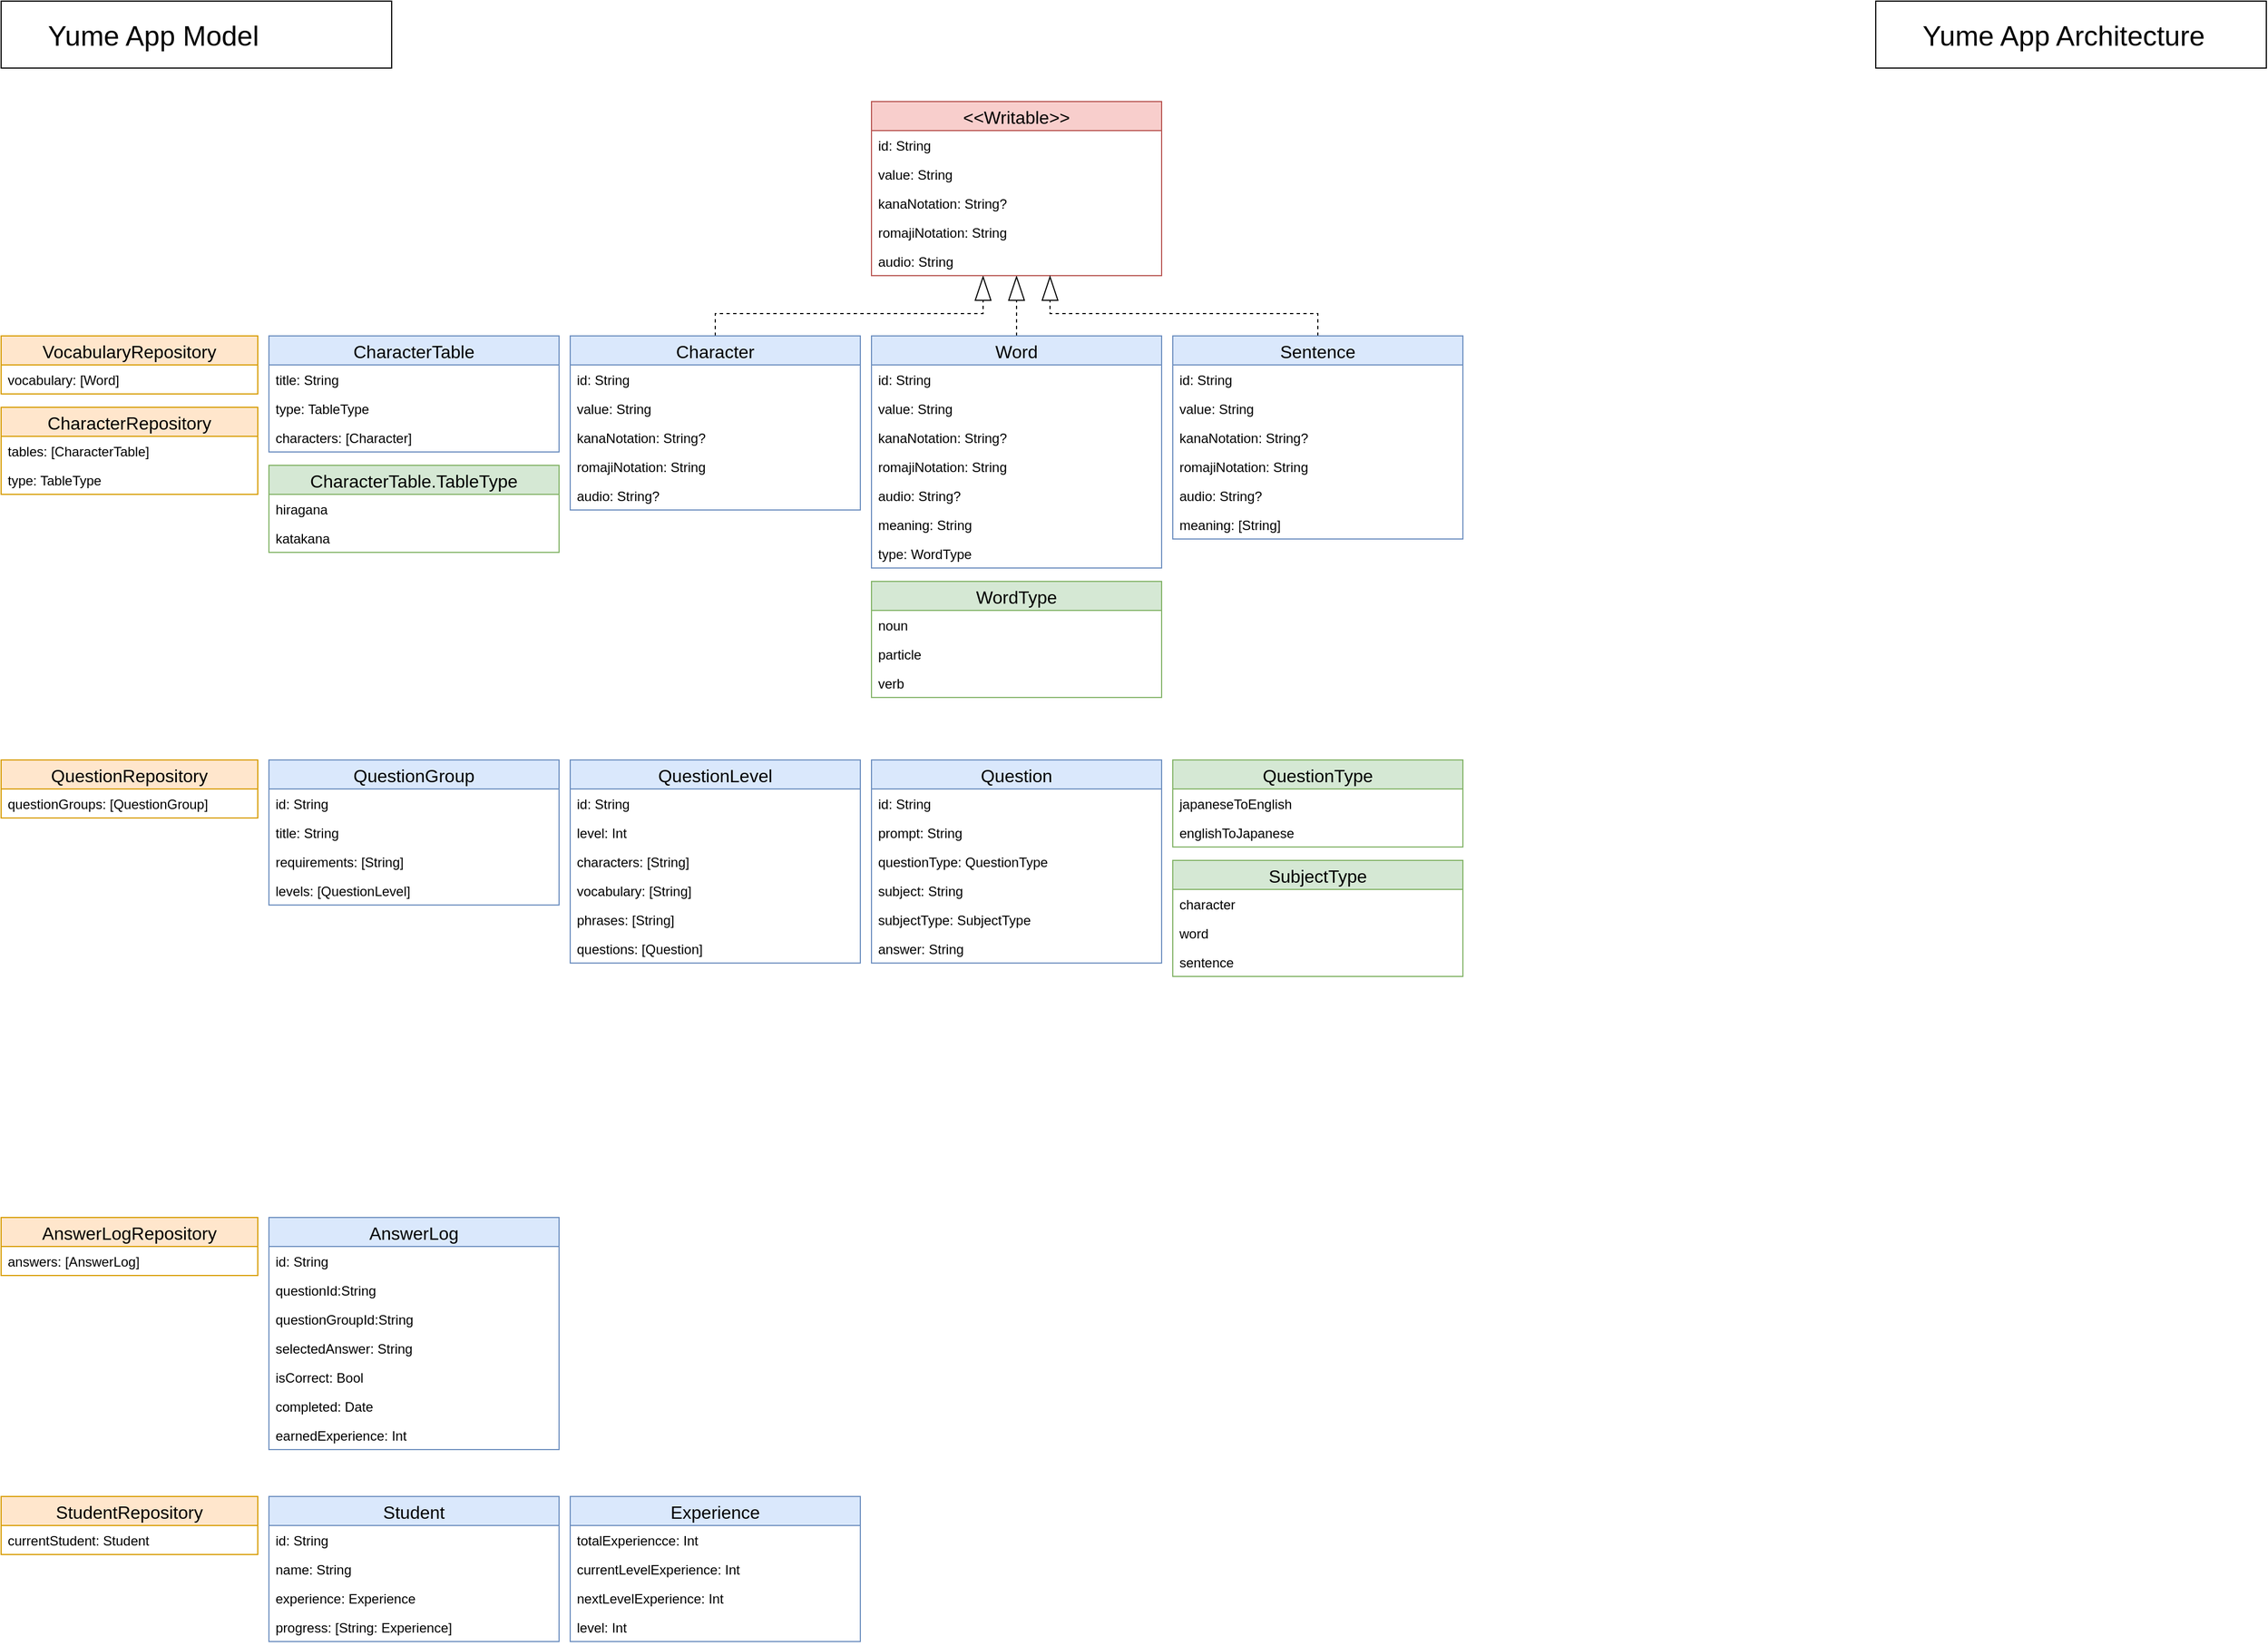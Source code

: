<mxfile version="12.6.4" type="github"><diagram id="8ukho09movLcisT_4IBn" name="Page-1"><mxGraphModel dx="1650" dy="948" grid="1" gridSize="10" guides="1" tooltips="1" connect="1" arrows="1" fold="1" page="1" pageScale="1" pageWidth="2550" pageHeight="1100" math="0" shadow="0"><root><mxCell id="0"/><mxCell id="1" parent="0"/><mxCell id="_fTM95hlGBz86pGKNipH-49" style="edgeStyle=orthogonalEdgeStyle;rounded=0;orthogonalLoop=1;jettySize=auto;html=1;fontSize=25;dashed=1;endArrow=blockThin;endFill=0;endSize=20;" parent="1" source="_fTM95hlGBz86pGKNipH-1" target="_fTM95hlGBz86pGKNipH-36" edge="1"><mxGeometry relative="1" as="geometry"><Array as="points"><mxPoint x="660" y="300"/><mxPoint x="900" y="300"/></Array></mxGeometry></mxCell><mxCell id="_fTM95hlGBz86pGKNipH-1" value="Character" style="swimlane;fontStyle=0;childLayout=stackLayout;horizontal=1;startSize=26;horizontalStack=0;resizeParent=1;resizeParentMax=0;resizeLast=0;collapsible=1;marginBottom=0;fillColor=#dae8fc;strokeColor=#6c8ebf;fontSize=16;" parent="1" vertex="1"><mxGeometry x="530" y="320" width="260" height="156" as="geometry"/></mxCell><mxCell id="_fTM95hlGBz86pGKNipH-17" value="id: String" style="text;align=left;verticalAlign=top;spacingLeft=4;spacingRight=4;overflow=hidden;rotatable=0;points=[[0,0.5],[1,0.5]];portConstraint=eastwest;" parent="_fTM95hlGBz86pGKNipH-1" vertex="1"><mxGeometry y="26" width="260" height="26" as="geometry"/></mxCell><mxCell id="_fTM95hlGBz86pGKNipH-19" value="value: String" style="text;align=left;verticalAlign=top;spacingLeft=4;spacingRight=4;overflow=hidden;rotatable=0;points=[[0,0.5],[1,0.5]];portConstraint=eastwest;" parent="_fTM95hlGBz86pGKNipH-1" vertex="1"><mxGeometry y="52" width="260" height="26" as="geometry"/></mxCell><mxCell id="_fTM95hlGBz86pGKNipH-20" value="kanaNotation: String?" style="text;align=left;verticalAlign=top;spacingLeft=4;spacingRight=4;overflow=hidden;rotatable=0;points=[[0,0.5],[1,0.5]];portConstraint=eastwest;" parent="_fTM95hlGBz86pGKNipH-1" vertex="1"><mxGeometry y="78" width="260" height="26" as="geometry"/></mxCell><mxCell id="_fTM95hlGBz86pGKNipH-18" value="romajiNotation: String" style="text;align=left;verticalAlign=top;spacingLeft=4;spacingRight=4;overflow=hidden;rotatable=0;points=[[0,0.5],[1,0.5]];portConstraint=eastwest;" parent="_fTM95hlGBz86pGKNipH-1" vertex="1"><mxGeometry y="104" width="260" height="26" as="geometry"/></mxCell><mxCell id="_fTM95hlGBz86pGKNipH-21" value="audio: String?" style="text;align=left;verticalAlign=top;spacingLeft=4;spacingRight=4;overflow=hidden;rotatable=0;points=[[0,0.5],[1,0.5]];portConstraint=eastwest;" parent="_fTM95hlGBz86pGKNipH-1" vertex="1"><mxGeometry y="130" width="260" height="26" as="geometry"/></mxCell><mxCell id="_fTM95hlGBz86pGKNipH-50" style="edgeStyle=orthogonalEdgeStyle;rounded=0;orthogonalLoop=1;jettySize=auto;html=1;fontSize=25;dashed=1;endArrow=blockThin;endFill=0;endSize=20;exitX=0.5;exitY=0;exitDx=0;exitDy=0;" parent="1" source="_fTM95hlGBz86pGKNipH-5" target="_fTM95hlGBz86pGKNipH-36" edge="1"><mxGeometry relative="1" as="geometry"><Array as="points"><mxPoint x="930" y="320"/><mxPoint x="930" y="320"/></Array></mxGeometry></mxCell><mxCell id="_fTM95hlGBz86pGKNipH-5" value="Word" style="swimlane;fontStyle=0;childLayout=stackLayout;horizontal=1;startSize=26;horizontalStack=0;resizeParent=1;resizeParentMax=0;resizeLast=0;collapsible=1;marginBottom=0;fillColor=#dae8fc;strokeColor=#6c8ebf;fontSize=16;" parent="1" vertex="1"><mxGeometry x="800" y="320" width="260" height="208" as="geometry"/></mxCell><mxCell id="_fTM95hlGBz86pGKNipH-6" value="id: String" style="text;align=left;verticalAlign=top;spacingLeft=4;spacingRight=4;overflow=hidden;rotatable=0;points=[[0,0.5],[1,0.5]];portConstraint=eastwest;" parent="_fTM95hlGBz86pGKNipH-5" vertex="1"><mxGeometry y="26" width="260" height="26" as="geometry"/></mxCell><mxCell id="VTPUq92XnDuq-sjGf8QF-19" value="value: String" style="text;align=left;verticalAlign=top;spacingLeft=4;spacingRight=4;overflow=hidden;rotatable=0;points=[[0,0.5],[1,0.5]];portConstraint=eastwest;" parent="_fTM95hlGBz86pGKNipH-5" vertex="1"><mxGeometry y="52" width="260" height="26" as="geometry"/></mxCell><mxCell id="_fTM95hlGBz86pGKNipH-7" value="kanaNotation: String?" style="text;align=left;verticalAlign=top;spacingLeft=4;spacingRight=4;overflow=hidden;rotatable=0;points=[[0,0.5],[1,0.5]];portConstraint=eastwest;" parent="_fTM95hlGBz86pGKNipH-5" vertex="1"><mxGeometry y="78" width="260" height="26" as="geometry"/></mxCell><mxCell id="_fTM95hlGBz86pGKNipH-14" value="romajiNotation: String" style="text;align=left;verticalAlign=top;spacingLeft=4;spacingRight=4;overflow=hidden;rotatable=0;points=[[0,0.5],[1,0.5]];portConstraint=eastwest;" parent="_fTM95hlGBz86pGKNipH-5" vertex="1"><mxGeometry y="104" width="260" height="26" as="geometry"/></mxCell><mxCell id="_fTM95hlGBz86pGKNipH-13" value="audio: String?" style="text;align=left;verticalAlign=top;spacingLeft=4;spacingRight=4;overflow=hidden;rotatable=0;points=[[0,0.5],[1,0.5]];portConstraint=eastwest;" parent="_fTM95hlGBz86pGKNipH-5" vertex="1"><mxGeometry y="130" width="260" height="26" as="geometry"/></mxCell><mxCell id="_fTM95hlGBz86pGKNipH-22" value="meaning: String&#xA;" style="text;align=left;verticalAlign=top;spacingLeft=4;spacingRight=4;overflow=hidden;rotatable=0;points=[[0,0.5],[1,0.5]];portConstraint=eastwest;" parent="_fTM95hlGBz86pGKNipH-5" vertex="1"><mxGeometry y="156" width="260" height="26" as="geometry"/></mxCell><mxCell id="VTPUq92XnDuq-sjGf8QF-28" value="type: WordType" style="text;align=left;verticalAlign=top;spacingLeft=4;spacingRight=4;overflow=hidden;rotatable=0;points=[[0,0.5],[1,0.5]];portConstraint=eastwest;" parent="_fTM95hlGBz86pGKNipH-5" vertex="1"><mxGeometry y="182" width="260" height="26" as="geometry"/></mxCell><mxCell id="_fTM95hlGBz86pGKNipH-32" value="WordType" style="swimlane;fontStyle=0;childLayout=stackLayout;horizontal=1;startSize=26;horizontalStack=0;resizeParent=1;resizeParentMax=0;resizeLast=0;collapsible=1;marginBottom=0;fillColor=#d5e8d4;strokeColor=#82b366;fontSize=16;" parent="1" vertex="1"><mxGeometry x="800" y="540" width="260" height="104" as="geometry"/></mxCell><mxCell id="_fTM95hlGBz86pGKNipH-33" value="noun" style="text;align=left;verticalAlign=top;spacingLeft=4;spacingRight=4;overflow=hidden;rotatable=0;points=[[0,0.5],[1,0.5]];portConstraint=eastwest;" parent="_fTM95hlGBz86pGKNipH-32" vertex="1"><mxGeometry y="26" width="260" height="26" as="geometry"/></mxCell><mxCell id="_fTM95hlGBz86pGKNipH-34" value="particle" style="text;align=left;verticalAlign=top;spacingLeft=4;spacingRight=4;overflow=hidden;rotatable=0;points=[[0,0.5],[1,0.5]];portConstraint=eastwest;" parent="_fTM95hlGBz86pGKNipH-32" vertex="1"><mxGeometry y="52" width="260" height="26" as="geometry"/></mxCell><mxCell id="_fTM95hlGBz86pGKNipH-35" value="verb" style="text;align=left;verticalAlign=top;spacingLeft=4;spacingRight=4;overflow=hidden;rotatable=0;points=[[0,0.5],[1,0.5]];portConstraint=eastwest;" parent="_fTM95hlGBz86pGKNipH-32" vertex="1"><mxGeometry y="78" width="260" height="26" as="geometry"/></mxCell><mxCell id="_fTM95hlGBz86pGKNipH-36" value="&lt;&lt;Writable&gt;&gt;" style="swimlane;fontStyle=0;childLayout=stackLayout;horizontal=1;startSize=26;fillColor=#f8cecc;horizontalStack=0;resizeParent=1;resizeParentMax=0;resizeLast=0;collapsible=1;marginBottom=0;strokeColor=#b85450;fontSize=16;" parent="1" vertex="1"><mxGeometry x="800" y="110" width="260" height="156" as="geometry"/></mxCell><mxCell id="_fTM95hlGBz86pGKNipH-37" value="id: String" style="text;strokeColor=none;fillColor=none;align=left;verticalAlign=top;spacingLeft=4;spacingRight=4;overflow=hidden;rotatable=0;points=[[0,0.5],[1,0.5]];portConstraint=eastwest;" parent="_fTM95hlGBz86pGKNipH-36" vertex="1"><mxGeometry y="26" width="260" height="26" as="geometry"/></mxCell><mxCell id="_fTM95hlGBz86pGKNipH-38" value="value: String" style="text;strokeColor=none;fillColor=none;align=left;verticalAlign=top;spacingLeft=4;spacingRight=4;overflow=hidden;rotatable=0;points=[[0,0.5],[1,0.5]];portConstraint=eastwest;" parent="_fTM95hlGBz86pGKNipH-36" vertex="1"><mxGeometry y="52" width="260" height="26" as="geometry"/></mxCell><mxCell id="_fTM95hlGBz86pGKNipH-39" value="kanaNotation: String?" style="text;strokeColor=none;fillColor=none;align=left;verticalAlign=top;spacingLeft=4;spacingRight=4;overflow=hidden;rotatable=0;points=[[0,0.5],[1,0.5]];portConstraint=eastwest;" parent="_fTM95hlGBz86pGKNipH-36" vertex="1"><mxGeometry y="78" width="260" height="26" as="geometry"/></mxCell><mxCell id="_fTM95hlGBz86pGKNipH-40" value="romajiNotation: String" style="text;strokeColor=none;fillColor=none;align=left;verticalAlign=top;spacingLeft=4;spacingRight=4;overflow=hidden;rotatable=0;points=[[0,0.5],[1,0.5]];portConstraint=eastwest;" parent="_fTM95hlGBz86pGKNipH-36" vertex="1"><mxGeometry y="104" width="260" height="26" as="geometry"/></mxCell><mxCell id="_fTM95hlGBz86pGKNipH-41" value="audio: String" style="text;strokeColor=none;fillColor=none;align=left;verticalAlign=top;spacingLeft=4;spacingRight=4;overflow=hidden;rotatable=0;points=[[0,0.5],[1,0.5]];portConstraint=eastwest;" parent="_fTM95hlGBz86pGKNipH-36" vertex="1"><mxGeometry y="130" width="260" height="26" as="geometry"/></mxCell><mxCell id="_fTM95hlGBz86pGKNipH-42" value="Yume App Model" style="rounded=0;whiteSpace=wrap;html=1;align=left;spacingLeft=40;fontSize=25;" parent="1" vertex="1"><mxGeometry x="20" y="20" width="350" height="60" as="geometry"/></mxCell><mxCell id="_fTM95hlGBz86pGKNipH-53" value="VocabularyRepository" style="swimlane;fontStyle=0;childLayout=stackLayout;horizontal=1;startSize=26;fillColor=#ffe6cc;horizontalStack=0;resizeParent=1;resizeParentMax=0;resizeLast=0;collapsible=1;marginBottom=0;fontSize=16;align=center;strokeColor=#d79b00;" parent="1" vertex="1"><mxGeometry x="20" y="320" width="230" height="52" as="geometry"/></mxCell><mxCell id="_fTM95hlGBz86pGKNipH-54" value="vocabulary: [Word]" style="text;strokeColor=none;fillColor=none;align=left;verticalAlign=top;spacingLeft=4;spacingRight=4;overflow=hidden;rotatable=0;points=[[0,0.5],[1,0.5]];portConstraint=eastwest;" parent="_fTM95hlGBz86pGKNipH-53" vertex="1"><mxGeometry y="26" width="230" height="26" as="geometry"/></mxCell><mxCell id="_fTM95hlGBz86pGKNipH-57" value="CharacterRepository" style="swimlane;fontStyle=0;childLayout=stackLayout;horizontal=1;startSize=26;fillColor=#ffe6cc;horizontalStack=0;resizeParent=1;resizeParentMax=0;resizeLast=0;collapsible=1;marginBottom=0;fontSize=16;align=center;strokeColor=#d79b00;" parent="1" vertex="1"><mxGeometry x="20" y="384" width="230" height="78" as="geometry"/></mxCell><mxCell id="_fTM95hlGBz86pGKNipH-58" value="tables: [CharacterTable]" style="text;strokeColor=none;fillColor=none;align=left;verticalAlign=top;spacingLeft=4;spacingRight=4;overflow=hidden;rotatable=0;points=[[0,0.5],[1,0.5]];portConstraint=eastwest;" parent="_fTM95hlGBz86pGKNipH-57" vertex="1"><mxGeometry y="26" width="230" height="26" as="geometry"/></mxCell><mxCell id="_fTM95hlGBz86pGKNipH-59" value="type: TableType" style="text;strokeColor=none;fillColor=none;align=left;verticalAlign=top;spacingLeft=4;spacingRight=4;overflow=hidden;rotatable=0;points=[[0,0.5],[1,0.5]];portConstraint=eastwest;" parent="_fTM95hlGBz86pGKNipH-57" vertex="1"><mxGeometry y="52" width="230" height="26" as="geometry"/></mxCell><mxCell id="_fTM95hlGBz86pGKNipH-60" value="CharacterTable.TableType" style="swimlane;fontStyle=0;childLayout=stackLayout;horizontal=1;startSize=26;horizontalStack=0;resizeParent=1;resizeParentMax=0;resizeLast=0;collapsible=1;marginBottom=0;fillColor=#d5e8d4;strokeColor=#82b366;fontSize=16;" parent="1" vertex="1"><mxGeometry x="260" y="436" width="260" height="78" as="geometry"/></mxCell><mxCell id="_fTM95hlGBz86pGKNipH-61" value="hiragana" style="text;align=left;verticalAlign=top;spacingLeft=4;spacingRight=4;overflow=hidden;rotatable=0;points=[[0,0.5],[1,0.5]];portConstraint=eastwest;" parent="_fTM95hlGBz86pGKNipH-60" vertex="1"><mxGeometry y="26" width="260" height="26" as="geometry"/></mxCell><mxCell id="_fTM95hlGBz86pGKNipH-62" value="katakana" style="text;align=left;verticalAlign=top;spacingLeft=4;spacingRight=4;overflow=hidden;rotatable=0;points=[[0,0.5],[1,0.5]];portConstraint=eastwest;" parent="_fTM95hlGBz86pGKNipH-60" vertex="1"><mxGeometry y="52" width="260" height="26" as="geometry"/></mxCell><mxCell id="_fTM95hlGBz86pGKNipH-64" value="Question" style="swimlane;fontStyle=0;childLayout=stackLayout;horizontal=1;startSize=26;horizontalStack=0;resizeParent=1;resizeParentMax=0;resizeLast=0;collapsible=1;marginBottom=0;fillColor=#dae8fc;strokeColor=#6c8ebf;fontSize=16;" parent="1" vertex="1"><mxGeometry x="800" y="700" width="260" height="182" as="geometry"/></mxCell><mxCell id="_fTM95hlGBz86pGKNipH-65" value="id: String" style="text;align=left;verticalAlign=top;spacingLeft=4;spacingRight=4;overflow=hidden;rotatable=0;points=[[0,0.5],[1,0.5]];portConstraint=eastwest;" parent="_fTM95hlGBz86pGKNipH-64" vertex="1"><mxGeometry y="26" width="260" height="26" as="geometry"/></mxCell><mxCell id="_fTM95hlGBz86pGKNipH-66" value="prompt: String" style="text;align=left;verticalAlign=top;spacingLeft=4;spacingRight=4;overflow=hidden;rotatable=0;points=[[0,0.5],[1,0.5]];portConstraint=eastwest;" parent="_fTM95hlGBz86pGKNipH-64" vertex="1"><mxGeometry y="52" width="260" height="26" as="geometry"/></mxCell><mxCell id="_fTM95hlGBz86pGKNipH-68" value="questionType: QuestionType" style="text;align=left;verticalAlign=top;spacingLeft=4;spacingRight=4;overflow=hidden;rotatable=0;points=[[0,0.5],[1,0.5]];portConstraint=eastwest;" parent="_fTM95hlGBz86pGKNipH-64" vertex="1"><mxGeometry y="78" width="260" height="26" as="geometry"/></mxCell><mxCell id="_fTM95hlGBz86pGKNipH-75" value="subject: String" style="text;align=left;verticalAlign=top;spacingLeft=4;spacingRight=4;overflow=hidden;rotatable=0;points=[[0,0.5],[1,0.5]];portConstraint=eastwest;" parent="_fTM95hlGBz86pGKNipH-64" vertex="1"><mxGeometry y="104" width="260" height="26" as="geometry"/></mxCell><mxCell id="_fTM95hlGBz86pGKNipH-82" value="subjectType: SubjectType" style="text;align=left;verticalAlign=top;spacingLeft=4;spacingRight=4;overflow=hidden;rotatable=0;points=[[0,0.5],[1,0.5]];portConstraint=eastwest;" parent="_fTM95hlGBz86pGKNipH-64" vertex="1"><mxGeometry y="130" width="260" height="26" as="geometry"/></mxCell><mxCell id="_fTM95hlGBz86pGKNipH-83" value="answer: String" style="text;align=left;verticalAlign=top;spacingLeft=4;spacingRight=4;overflow=hidden;rotatable=0;points=[[0,0.5],[1,0.5]];portConstraint=eastwest;" parent="_fTM95hlGBz86pGKNipH-64" vertex="1"><mxGeometry y="156" width="260" height="26" as="geometry"/></mxCell><mxCell id="_fTM95hlGBz86pGKNipH-71" value="SubjectType" style="swimlane;fontStyle=0;childLayout=stackLayout;horizontal=1;startSize=26;horizontalStack=0;resizeParent=1;resizeParentMax=0;resizeLast=0;collapsible=1;marginBottom=0;fillColor=#d5e8d4;strokeColor=#82b366;fontSize=16;" parent="1" vertex="1"><mxGeometry x="1070" y="790" width="260" height="104" as="geometry"/></mxCell><mxCell id="_fTM95hlGBz86pGKNipH-72" value="character" style="text;align=left;verticalAlign=top;spacingLeft=4;spacingRight=4;overflow=hidden;rotatable=0;points=[[0,0.5],[1,0.5]];portConstraint=eastwest;" parent="_fTM95hlGBz86pGKNipH-71" vertex="1"><mxGeometry y="26" width="260" height="26" as="geometry"/></mxCell><mxCell id="_fTM95hlGBz86pGKNipH-73" value="word" style="text;align=left;verticalAlign=top;spacingLeft=4;spacingRight=4;overflow=hidden;rotatable=0;points=[[0,0.5],[1,0.5]];portConstraint=eastwest;" parent="_fTM95hlGBz86pGKNipH-71" vertex="1"><mxGeometry y="52" width="260" height="26" as="geometry"/></mxCell><mxCell id="_fTM95hlGBz86pGKNipH-79" value="sentence" style="text;align=left;verticalAlign=top;spacingLeft=4;spacingRight=4;overflow=hidden;rotatable=0;points=[[0,0.5],[1,0.5]];portConstraint=eastwest;" parent="_fTM95hlGBz86pGKNipH-71" vertex="1"><mxGeometry y="78" width="260" height="26" as="geometry"/></mxCell><mxCell id="_fTM95hlGBz86pGKNipH-76" value="QuestionType" style="swimlane;fontStyle=0;childLayout=stackLayout;horizontal=1;startSize=26;horizontalStack=0;resizeParent=1;resizeParentMax=0;resizeLast=0;collapsible=1;marginBottom=0;fillColor=#d5e8d4;strokeColor=#82b366;fontSize=16;" parent="1" vertex="1"><mxGeometry x="1070" y="700" width="260" height="78" as="geometry"/></mxCell><mxCell id="_fTM95hlGBz86pGKNipH-77" value="japaneseToEnglish" style="text;align=left;verticalAlign=top;spacingLeft=4;spacingRight=4;overflow=hidden;rotatable=0;points=[[0,0.5],[1,0.5]];portConstraint=eastwest;" parent="_fTM95hlGBz86pGKNipH-76" vertex="1"><mxGeometry y="26" width="260" height="26" as="geometry"/></mxCell><mxCell id="_fTM95hlGBz86pGKNipH-78" value="englishToJapanese" style="text;align=left;verticalAlign=top;spacingLeft=4;spacingRight=4;overflow=hidden;rotatable=0;points=[[0,0.5],[1,0.5]];portConstraint=eastwest;" parent="_fTM95hlGBz86pGKNipH-76" vertex="1"><mxGeometry y="52" width="260" height="26" as="geometry"/></mxCell><mxCell id="_fTM95hlGBz86pGKNipH-84" value="QuestionGroup" style="swimlane;fontStyle=0;childLayout=stackLayout;horizontal=1;startSize=26;horizontalStack=0;resizeParent=1;resizeParentMax=0;resizeLast=0;collapsible=1;marginBottom=0;fillColor=#dae8fc;strokeColor=#6c8ebf;fontSize=16;" parent="1" vertex="1"><mxGeometry x="260" y="700" width="260" height="130" as="geometry"/></mxCell><mxCell id="_fTM95hlGBz86pGKNipH-85" value="id: String" style="text;align=left;verticalAlign=top;spacingLeft=4;spacingRight=4;overflow=hidden;rotatable=0;points=[[0,0.5],[1,0.5]];portConstraint=eastwest;" parent="_fTM95hlGBz86pGKNipH-84" vertex="1"><mxGeometry y="26" width="260" height="26" as="geometry"/></mxCell><mxCell id="_fTM95hlGBz86pGKNipH-86" value="title: String" style="text;align=left;verticalAlign=top;spacingLeft=4;spacingRight=4;overflow=hidden;rotatable=0;points=[[0,0.5],[1,0.5]];portConstraint=eastwest;" parent="_fTM95hlGBz86pGKNipH-84" vertex="1"><mxGeometry y="52" width="260" height="26" as="geometry"/></mxCell><mxCell id="VTPUq92XnDuq-sjGf8QF-44" value="requirements: [String]" style="text;align=left;verticalAlign=top;spacingLeft=4;spacingRight=4;overflow=hidden;rotatable=0;points=[[0,0.5],[1,0.5]];portConstraint=eastwest;" parent="_fTM95hlGBz86pGKNipH-84" vertex="1"><mxGeometry y="78" width="260" height="26" as="geometry"/></mxCell><mxCell id="VTPUq92XnDuq-sjGf8QF-45" value="levels: [QuestionLevel]" style="text;align=left;verticalAlign=top;spacingLeft=4;spacingRight=4;overflow=hidden;rotatable=0;points=[[0,0.5],[1,0.5]];portConstraint=eastwest;" parent="_fTM95hlGBz86pGKNipH-84" vertex="1"><mxGeometry y="104" width="260" height="26" as="geometry"/></mxCell><mxCell id="_fTM95hlGBz86pGKNipH-91" value="AnswerLog" style="swimlane;fontStyle=0;childLayout=stackLayout;horizontal=1;startSize=26;horizontalStack=0;resizeParent=1;resizeParentMax=0;resizeLast=0;collapsible=1;marginBottom=0;fillColor=#dae8fc;strokeColor=#6c8ebf;fontSize=16;" parent="1" vertex="1"><mxGeometry x="260" y="1110" width="260" height="208" as="geometry"/></mxCell><mxCell id="_fTM95hlGBz86pGKNipH-92" value="id: String" style="text;align=left;verticalAlign=top;spacingLeft=4;spacingRight=4;overflow=hidden;rotatable=0;points=[[0,0.5],[1,0.5]];portConstraint=eastwest;" parent="_fTM95hlGBz86pGKNipH-91" vertex="1"><mxGeometry y="26" width="260" height="26" as="geometry"/></mxCell><mxCell id="_fTM95hlGBz86pGKNipH-93" value="questionId:String" style="text;align=left;verticalAlign=top;spacingLeft=4;spacingRight=4;overflow=hidden;rotatable=0;points=[[0,0.5],[1,0.5]];portConstraint=eastwest;" parent="_fTM95hlGBz86pGKNipH-91" vertex="1"><mxGeometry y="52" width="260" height="26" as="geometry"/></mxCell><mxCell id="_fTM95hlGBz86pGKNipH-94" value="questionGroupId:String" style="text;align=left;verticalAlign=top;spacingLeft=4;spacingRight=4;overflow=hidden;rotatable=0;points=[[0,0.5],[1,0.5]];portConstraint=eastwest;" parent="_fTM95hlGBz86pGKNipH-91" vertex="1"><mxGeometry y="78" width="260" height="26" as="geometry"/></mxCell><mxCell id="_fTM95hlGBz86pGKNipH-95" value="selectedAnswer: String" style="text;align=left;verticalAlign=top;spacingLeft=4;spacingRight=4;overflow=hidden;rotatable=0;points=[[0,0.5],[1,0.5]];portConstraint=eastwest;" parent="_fTM95hlGBz86pGKNipH-91" vertex="1"><mxGeometry y="104" width="260" height="26" as="geometry"/></mxCell><mxCell id="_fTM95hlGBz86pGKNipH-96" value="isCorrect: Bool" style="text;align=left;verticalAlign=top;spacingLeft=4;spacingRight=4;overflow=hidden;rotatable=0;points=[[0,0.5],[1,0.5]];portConstraint=eastwest;" parent="_fTM95hlGBz86pGKNipH-91" vertex="1"><mxGeometry y="130" width="260" height="26" as="geometry"/></mxCell><mxCell id="_fTM95hlGBz86pGKNipH-97" value="completed: Date" style="text;align=left;verticalAlign=top;spacingLeft=4;spacingRight=4;overflow=hidden;rotatable=0;points=[[0,0.5],[1,0.5]];portConstraint=eastwest;" parent="_fTM95hlGBz86pGKNipH-91" vertex="1"><mxGeometry y="156" width="260" height="26" as="geometry"/></mxCell><mxCell id="_fTM95hlGBz86pGKNipH-98" value="earnedExperience: Int" style="text;align=left;verticalAlign=top;spacingLeft=4;spacingRight=4;overflow=hidden;rotatable=0;points=[[0,0.5],[1,0.5]];portConstraint=eastwest;" parent="_fTM95hlGBz86pGKNipH-91" vertex="1"><mxGeometry y="182" width="260" height="26" as="geometry"/></mxCell><mxCell id="_fTM95hlGBz86pGKNipH-99" value="QuestionRepository" style="swimlane;fontStyle=0;childLayout=stackLayout;horizontal=1;startSize=26;horizontalStack=0;resizeParent=1;resizeParentMax=0;resizeLast=0;collapsible=1;marginBottom=0;fillColor=#ffe6cc;strokeColor=#d79b00;fontSize=16;" parent="1" vertex="1"><mxGeometry x="20" y="700" width="230" height="52" as="geometry"/></mxCell><mxCell id="_fTM95hlGBz86pGKNipH-100" value="questionGroups: [QuestionGroup]" style="text;align=left;verticalAlign=top;spacingLeft=4;spacingRight=4;overflow=hidden;rotatable=0;points=[[0,0.5],[1,0.5]];portConstraint=eastwest;" parent="_fTM95hlGBz86pGKNipH-99" vertex="1"><mxGeometry y="26" width="230" height="26" as="geometry"/></mxCell><mxCell id="_fTM95hlGBz86pGKNipH-106" value="AnswerLogRepository" style="swimlane;fontStyle=0;childLayout=stackLayout;horizontal=1;startSize=26;horizontalStack=0;resizeParent=1;resizeParentMax=0;resizeLast=0;collapsible=1;marginBottom=0;fillColor=#ffe6cc;strokeColor=#d79b00;fontSize=16;" parent="1" vertex="1"><mxGeometry x="20" y="1110" width="230" height="52" as="geometry"/></mxCell><mxCell id="_fTM95hlGBz86pGKNipH-107" value="answers: [AnswerLog]" style="text;align=left;verticalAlign=top;spacingLeft=4;spacingRight=4;overflow=hidden;rotatable=0;points=[[0,0.5],[1,0.5]];portConstraint=eastwest;" parent="_fTM95hlGBz86pGKNipH-106" vertex="1"><mxGeometry y="26" width="230" height="26" as="geometry"/></mxCell><mxCell id="_fTM95hlGBz86pGKNipH-108" value="Student" style="swimlane;fontStyle=0;childLayout=stackLayout;horizontal=1;startSize=26;horizontalStack=0;resizeParent=1;resizeParentMax=0;resizeLast=0;collapsible=1;marginBottom=0;fillColor=#dae8fc;strokeColor=#6c8ebf;fontSize=16;" parent="1" vertex="1"><mxGeometry x="260" y="1360" width="260" height="130" as="geometry"/></mxCell><mxCell id="_fTM95hlGBz86pGKNipH-109" value="id: String" style="text;align=left;verticalAlign=top;spacingLeft=4;spacingRight=4;overflow=hidden;rotatable=0;points=[[0,0.5],[1,0.5]];portConstraint=eastwest;" parent="_fTM95hlGBz86pGKNipH-108" vertex="1"><mxGeometry y="26" width="260" height="26" as="geometry"/></mxCell><mxCell id="_fTM95hlGBz86pGKNipH-110" value="name: String" style="text;align=left;verticalAlign=top;spacingLeft=4;spacingRight=4;overflow=hidden;rotatable=0;points=[[0,0.5],[1,0.5]];portConstraint=eastwest;" parent="_fTM95hlGBz86pGKNipH-108" vertex="1"><mxGeometry y="52" width="260" height="26" as="geometry"/></mxCell><mxCell id="VTPUq92XnDuq-sjGf8QF-10" value="experience: Experience" style="text;align=left;verticalAlign=top;spacingLeft=4;spacingRight=4;overflow=hidden;rotatable=0;points=[[0,0.5],[1,0.5]];portConstraint=eastwest;" parent="_fTM95hlGBz86pGKNipH-108" vertex="1"><mxGeometry y="78" width="260" height="26" as="geometry"/></mxCell><mxCell id="VTPUq92XnDuq-sjGf8QF-11" value="progress: [String: Experience]" style="text;align=left;verticalAlign=top;spacingLeft=4;spacingRight=4;overflow=hidden;rotatable=0;points=[[0,0.5],[1,0.5]];portConstraint=eastwest;" parent="_fTM95hlGBz86pGKNipH-108" vertex="1"><mxGeometry y="104" width="260" height="26" as="geometry"/></mxCell><mxCell id="_fTM95hlGBz86pGKNipH-119" value="StudentRepository" style="swimlane;fontStyle=0;childLayout=stackLayout;horizontal=1;startSize=26;horizontalStack=0;resizeParent=1;resizeParentMax=0;resizeLast=0;collapsible=1;marginBottom=0;fillColor=#ffe6cc;strokeColor=#d79b00;fontSize=16;" parent="1" vertex="1"><mxGeometry x="20" y="1360" width="230" height="52" as="geometry"/></mxCell><mxCell id="_fTM95hlGBz86pGKNipH-120" value="currentStudent: Student" style="text;align=left;verticalAlign=top;spacingLeft=4;spacingRight=4;overflow=hidden;rotatable=0;points=[[0,0.5],[1,0.5]];portConstraint=eastwest;" parent="_fTM95hlGBz86pGKNipH-119" vertex="1"><mxGeometry y="26" width="230" height="26" as="geometry"/></mxCell><mxCell id="VTPUq92XnDuq-sjGf8QF-3" value="Experience" style="swimlane;fontStyle=0;childLayout=stackLayout;horizontal=1;startSize=26;horizontalStack=0;resizeParent=1;resizeParentMax=0;resizeLast=0;collapsible=1;marginBottom=0;fillColor=#dae8fc;strokeColor=#6c8ebf;fontSize=16;" parent="1" vertex="1"><mxGeometry x="530" y="1360" width="260" height="130" as="geometry"/></mxCell><mxCell id="VTPUq92XnDuq-sjGf8QF-6" value="totalExperiencce: Int" style="text;align=left;verticalAlign=top;spacingLeft=4;spacingRight=4;overflow=hidden;rotatable=0;points=[[0,0.5],[1,0.5]];portConstraint=eastwest;" parent="VTPUq92XnDuq-sjGf8QF-3" vertex="1"><mxGeometry y="26" width="260" height="26" as="geometry"/></mxCell><mxCell id="VTPUq92XnDuq-sjGf8QF-7" value="currentLevelExperience: Int" style="text;align=left;verticalAlign=top;spacingLeft=4;spacingRight=4;overflow=hidden;rotatable=0;points=[[0,0.5],[1,0.5]];portConstraint=eastwest;" parent="VTPUq92XnDuq-sjGf8QF-3" vertex="1"><mxGeometry y="52" width="260" height="26" as="geometry"/></mxCell><mxCell id="VTPUq92XnDuq-sjGf8QF-8" value="nextLevelExperience: Int" style="text;align=left;verticalAlign=top;spacingLeft=4;spacingRight=4;overflow=hidden;rotatable=0;points=[[0,0.5],[1,0.5]];portConstraint=eastwest;" parent="VTPUq92XnDuq-sjGf8QF-3" vertex="1"><mxGeometry y="78" width="260" height="26" as="geometry"/></mxCell><mxCell id="VTPUq92XnDuq-sjGf8QF-9" value="level: Int" style="text;align=left;verticalAlign=top;spacingLeft=4;spacingRight=4;overflow=hidden;rotatable=0;points=[[0,0.5],[1,0.5]];portConstraint=eastwest;" parent="VTPUq92XnDuq-sjGf8QF-3" vertex="1"><mxGeometry y="104" width="260" height="26" as="geometry"/></mxCell><mxCell id="VTPUq92XnDuq-sjGf8QF-25" style="edgeStyle=orthogonalEdgeStyle;rounded=0;orthogonalLoop=1;jettySize=auto;html=1;dashed=1;strokeWidth=1;endSize=20;endArrow=blockThin;endFill=0;jumpStyle=arc;" parent="1" source="VTPUq92XnDuq-sjGf8QF-12" target="_fTM95hlGBz86pGKNipH-36" edge="1"><mxGeometry relative="1" as="geometry"><Array as="points"><mxPoint x="1200" y="300"/><mxPoint x="960" y="300"/></Array></mxGeometry></mxCell><mxCell id="VTPUq92XnDuq-sjGf8QF-12" value="Sentence" style="swimlane;fontStyle=0;childLayout=stackLayout;horizontal=1;startSize=26;horizontalStack=0;resizeParent=1;resizeParentMax=0;resizeLast=0;collapsible=1;marginBottom=0;fillColor=#dae8fc;strokeColor=#6c8ebf;fontSize=16;" parent="1" vertex="1"><mxGeometry x="1070" y="320" width="260" height="182" as="geometry"/></mxCell><mxCell id="VTPUq92XnDuq-sjGf8QF-13" value="id: String" style="text;align=left;verticalAlign=top;spacingLeft=4;spacingRight=4;overflow=hidden;rotatable=0;points=[[0,0.5],[1,0.5]];portConstraint=eastwest;" parent="VTPUq92XnDuq-sjGf8QF-12" vertex="1"><mxGeometry y="26" width="260" height="26" as="geometry"/></mxCell><mxCell id="VTPUq92XnDuq-sjGf8QF-14" value="value: String" style="text;align=left;verticalAlign=top;spacingLeft=4;spacingRight=4;overflow=hidden;rotatable=0;points=[[0,0.5],[1,0.5]];portConstraint=eastwest;" parent="VTPUq92XnDuq-sjGf8QF-12" vertex="1"><mxGeometry y="52" width="260" height="26" as="geometry"/></mxCell><mxCell id="VTPUq92XnDuq-sjGf8QF-15" value="kanaNotation: String?" style="text;align=left;verticalAlign=top;spacingLeft=4;spacingRight=4;overflow=hidden;rotatable=0;points=[[0,0.5],[1,0.5]];portConstraint=eastwest;" parent="VTPUq92XnDuq-sjGf8QF-12" vertex="1"><mxGeometry y="78" width="260" height="26" as="geometry"/></mxCell><mxCell id="VTPUq92XnDuq-sjGf8QF-16" value="romajiNotation: String" style="text;align=left;verticalAlign=top;spacingLeft=4;spacingRight=4;overflow=hidden;rotatable=0;points=[[0,0.5],[1,0.5]];portConstraint=eastwest;" parent="VTPUq92XnDuq-sjGf8QF-12" vertex="1"><mxGeometry y="104" width="260" height="26" as="geometry"/></mxCell><mxCell id="VTPUq92XnDuq-sjGf8QF-17" value="audio: String?" style="text;align=left;verticalAlign=top;spacingLeft=4;spacingRight=4;overflow=hidden;rotatable=0;points=[[0,0.5],[1,0.5]];portConstraint=eastwest;" parent="VTPUq92XnDuq-sjGf8QF-12" vertex="1"><mxGeometry y="130" width="260" height="26" as="geometry"/></mxCell><mxCell id="VTPUq92XnDuq-sjGf8QF-18" value="meaning: [String]&#xA;" style="text;align=left;verticalAlign=top;spacingLeft=4;spacingRight=4;overflow=hidden;rotatable=0;points=[[0,0.5],[1,0.5]];portConstraint=eastwest;" parent="VTPUq92XnDuq-sjGf8QF-12" vertex="1"><mxGeometry y="156" width="260" height="26" as="geometry"/></mxCell><mxCell id="VTPUq92XnDuq-sjGf8QF-29" value="CharacterTable" style="swimlane;fontStyle=0;childLayout=stackLayout;horizontal=1;startSize=26;horizontalStack=0;resizeParent=1;resizeParentMax=0;resizeLast=0;collapsible=1;marginBottom=0;fillColor=#dae8fc;strokeColor=#6c8ebf;fontSize=16;" parent="1" vertex="1"><mxGeometry x="260" y="320" width="260" height="104" as="geometry"/></mxCell><mxCell id="VTPUq92XnDuq-sjGf8QF-30" value="title: String" style="text;align=left;verticalAlign=top;spacingLeft=4;spacingRight=4;overflow=hidden;rotatable=0;points=[[0,0.5],[1,0.5]];portConstraint=eastwest;" parent="VTPUq92XnDuq-sjGf8QF-29" vertex="1"><mxGeometry y="26" width="260" height="26" as="geometry"/></mxCell><mxCell id="VTPUq92XnDuq-sjGf8QF-31" value="type: TableType" style="text;align=left;verticalAlign=top;spacingLeft=4;spacingRight=4;overflow=hidden;rotatable=0;points=[[0,0.5],[1,0.5]];portConstraint=eastwest;" parent="VTPUq92XnDuq-sjGf8QF-29" vertex="1"><mxGeometry y="52" width="260" height="26" as="geometry"/></mxCell><mxCell id="VTPUq92XnDuq-sjGf8QF-32" value="characters: [Character]" style="text;align=left;verticalAlign=top;spacingLeft=4;spacingRight=4;overflow=hidden;rotatable=0;points=[[0,0.5],[1,0.5]];portConstraint=eastwest;" parent="VTPUq92XnDuq-sjGf8QF-29" vertex="1"><mxGeometry y="78" width="260" height="26" as="geometry"/></mxCell><mxCell id="VTPUq92XnDuq-sjGf8QF-36" value="QuestionLevel" style="swimlane;fontStyle=0;childLayout=stackLayout;horizontal=1;startSize=26;horizontalStack=0;resizeParent=1;resizeParentMax=0;resizeLast=0;collapsible=1;marginBottom=0;fillColor=#dae8fc;strokeColor=#6c8ebf;fontSize=16;" parent="1" vertex="1"><mxGeometry x="530" y="700" width="260" height="182" as="geometry"/></mxCell><mxCell id="VTPUq92XnDuq-sjGf8QF-42" value="id: String" style="text;align=left;verticalAlign=top;spacingLeft=4;spacingRight=4;overflow=hidden;rotatable=0;points=[[0,0.5],[1,0.5]];portConstraint=eastwest;" parent="VTPUq92XnDuq-sjGf8QF-36" vertex="1"><mxGeometry y="26" width="260" height="26" as="geometry"/></mxCell><mxCell id="VTPUq92XnDuq-sjGf8QF-38" value="level: Int" style="text;align=left;verticalAlign=top;spacingLeft=4;spacingRight=4;overflow=hidden;rotatable=0;points=[[0,0.5],[1,0.5]];portConstraint=eastwest;" parent="VTPUq92XnDuq-sjGf8QF-36" vertex="1"><mxGeometry y="52" width="260" height="26" as="geometry"/></mxCell><mxCell id="VTPUq92XnDuq-sjGf8QF-39" value="characters: [String]" style="text;align=left;verticalAlign=top;spacingLeft=4;spacingRight=4;overflow=hidden;rotatable=0;points=[[0,0.5],[1,0.5]];portConstraint=eastwest;" parent="VTPUq92XnDuq-sjGf8QF-36" vertex="1"><mxGeometry y="78" width="260" height="26" as="geometry"/></mxCell><mxCell id="VTPUq92XnDuq-sjGf8QF-40" value="vocabulary: [String]&#xA;&#xA;&#xA;" style="text;align=left;verticalAlign=top;spacingLeft=4;spacingRight=4;overflow=hidden;rotatable=0;points=[[0,0.5],[1,0.5]];portConstraint=eastwest;" parent="VTPUq92XnDuq-sjGf8QF-36" vertex="1"><mxGeometry y="104" width="260" height="26" as="geometry"/></mxCell><mxCell id="VTPUq92XnDuq-sjGf8QF-46" value="phrases: [String]" style="text;align=left;verticalAlign=top;spacingLeft=4;spacingRight=4;overflow=hidden;rotatable=0;points=[[0,0.5],[1,0.5]];portConstraint=eastwest;" parent="VTPUq92XnDuq-sjGf8QF-36" vertex="1"><mxGeometry y="130" width="260" height="26" as="geometry"/></mxCell><mxCell id="VTPUq92XnDuq-sjGf8QF-41" value="questions: [Question]" style="text;align=left;verticalAlign=top;spacingLeft=4;spacingRight=4;overflow=hidden;rotatable=0;points=[[0,0.5],[1,0.5]];portConstraint=eastwest;" parent="VTPUq92XnDuq-sjGf8QF-36" vertex="1"><mxGeometry y="156" width="260" height="26" as="geometry"/></mxCell><mxCell id="sufnBieUI0Z995Ktvtn8-1" value="Yume App Architecture" style="rounded=0;whiteSpace=wrap;html=1;align=left;spacingLeft=40;fontSize=25;" vertex="1" parent="1"><mxGeometry x="1700" y="20" width="350" height="60" as="geometry"/></mxCell></root></mxGraphModel></diagram></mxfile>